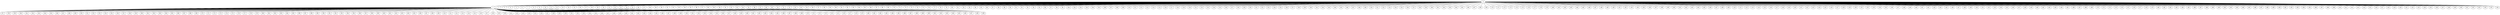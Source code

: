 
graph graphname {
    0 -- 1
0 -- 2
0 -- 3
0 -- 4
0 -- 5
0 -- 6
0 -- 7
0 -- 8
0 -- 9
0 -- 10
0 -- 11
0 -- 12
0 -- 13
0 -- 14
0 -- 15
0 -- 16
0 -- 17
0 -- 18
0 -- 19
0 -- 20
0 -- 21
0 -- 22
0 -- 23
0 -- 24
0 -- 25
0 -- 26
0 -- 27
0 -- 28
0 -- 29
0 -- 30
0 -- 31
0 -- 32
0 -- 33
0 -- 34
0 -- 35
0 -- 36
0 -- 37
0 -- 38
0 -- 39
0 -- 40
0 -- 41
0 -- 42
0 -- 43
0 -- 44
0 -- 45
0 -- 46
0 -- 47
0 -- 48
0 -- 49
0 -- 50
0 -- 51
0 -- 52
0 -- 53
0 -- 54
0 -- 55
0 -- 56
0 -- 57
0 -- 58
0 -- 59
0 -- 60
0 -- 61
0 -- 62
0 -- 63
0 -- 64
0 -- 65
0 -- 66
0 -- 67
0 -- 68
0 -- 69
0 -- 70
0 -- 71
0 -- 72
0 -- 73
0 -- 74
0 -- 75
0 -- 76
0 -- 77
0 -- 78
0 -- 79
0 -- 80
0 -- 81
0 -- 82
0 -- 83
0 -- 84
0 -- 85
0 -- 86
0 -- 87
0 -- 88
0 -- 89
0 -- 90
0 -- 91
0 -- 92
0 -- 93
0 -- 94
0 -- 95
0 -- 96
0 -- 97
0 -- 98
0 -- 99
0 -- 100
0 -- 101
0 -- 102
0 -- 103
0 -- 104
0 -- 105
0 -- 106
0 -- 107
0 -- 108
0 -- 109
0 -- 110
0 -- 111
0 -- 112
0 -- 113
0 -- 114
0 -- 115
0 -- 116
0 -- 117
0 -- 118
0 -- 119
0 -- 120
0 -- 121
0 -- 122
0 -- 123
0 -- 124
0 -- 125
0 -- 126
0 -- 127
0 -- 128
0 -- 129
0 -- 130
0 -- 131
0 -- 132
0 -- 133
0 -- 134
0 -- 135
0 -- 136
0 -- 137
0 -- 138
0 -- 139
0 -- 140
0 -- 141
0 -- 142
0 -- 143
0 -- 144
0 -- 145
0 -- 146
0 -- 147
0 -- 148
0 -- 149
0 -- 150
0 -- 151
0 -- 152
0 -- 153
0 -- 154
0 -- 155
0 -- 156
0 -- 157
0 -- 158
0 -- 159
0 -- 160
0 -- 161
0 -- 162
0 -- 163
0 -- 164
0 -- 165
0 -- 166
0 -- 167
0 -- 168
0 -- 169
0 -- 170
0 -- 171
0 -- 172
0 -- 173
0 -- 174
0 -- 175
0 -- 176
0 -- 177
0 -- 178
0 -- 179
0 -- 180
0 -- 181
0 -- 182
0 -- 183
0 -- 184
0 -- 185
0 -- 186
0 -- 187
0 -- 188
0 -- 189
0 -- 190
0 -- 191
0 -- 192
0 -- 193
0 -- 194
0 -- 195
0 -- 196
0 -- 197
0 -- 198
0 -- 199
0 -- 200
0 -- 201
0 -- 202
0 -- 203
0 -- 204
0 -- 205
0 -- 206
0 -- 207
0 -- 208
0 -- 209
0 -- 210
0 -- 211
0 -- 212
0 -- 213
0 -- 214
0 -- 215
0 -- 216
0 -- 217
0 -- 218
0 -- 219
0 -- 220
0 -- 221
0 -- 222
0 -- 223
0 -- 224
0 -- 225
0 -- 226
0 -- 227
0 -- 228
0 -- 229
0 -- 230
0 -- 231
0 -- 232
0 -- 233
0 -- 234
0 -- 235
0 -- 236
0 -- 237
0 -- 238
0 -- 239
0 -- 240
0 -- 241
0 -- 242
0 -- 243
0 -- 244
0 -- 245
0 -- 246
0 -- 247
0 -- 248
0 -- 249
0 -- 250
0 -- 251
0 -- 252
0 -- 253
0 -- 254
0 -- 255
0 -- 256
0 -- 257
0 -- 258
0 -- 259
0 -- 260
0 -- 261
0 -- 262
0 -- 263
0 -- 264
0 -- 265
0 -- 266
0 -- 267
0 -- 268
0 -- 269
0 -- 270
0 -- 271
0 -- 272
0 -- 273
0 -- 274
0 -- 275
0 -- 276
0 -- 277
0 -- 278
0 -- 279
0 -- 280
0 -- 281
0 -- 282
0 -- 283
0 -- 284
0 -- 285
0 -- 286
0 -- 287
0 -- 288
0 -- 289
0 -- 290
0 -- 291
0 -- 292
0 -- 293
0 -- 294
0 -- 295
0 -- 296
0 -- 297
0 -- 298
0 -- 299
0 -- 300
0 -- 301
0 -- 302
0 -- 303
0 -- 304
0 -- 305
0 -- 306
0 -- 307
0 -- 308
0 -- 309
0 -- 310
0 -- 311
0 -- 312
0 -- 313
0 -- 314
0 -- 315
0 -- 316
0 -- 317
0 -- 318
0 -- 319
0 -- 320
0 -- 321
0 -- 322
0 -- 323
0 -- 324
0 -- 325
0 -- 326
0 -- 327
0 -- 328
0 -- 329
0 -- 330
0 -- 331
0 -- 332
0 -- 333
0 -- 334
0 -- 335
0 -- 336
1 -- 337
1 -- 338
1 -- 339
1 -- 340
1 -- 341
1 -- 342
1 -- 343
1 -- 344
1 -- 345
1 -- 346
1 -- 347
1 -- 348
1 -- 349
1 -- 350
1 -- 351
1 -- 352
1 -- 353
1 -- 354
1 -- 355
1 -- 356
1 -- 357
1 -- 358
1 -- 359
1 -- 360
1 -- 361
1 -- 362
1 -- 363
1 -- 364
1 -- 365
1 -- 366
1 -- 367
1 -- 368
1 -- 369
1 -- 370
1 -- 371
1 -- 372
1 -- 373
1 -- 374
1 -- 375
1 -- 376
1 -- 377
1 -- 378
1 -- 379
1 -- 380
1 -- 381
1 -- 382
1 -- 383
1 -- 384
1 -- 385
1 -- 386
1 -- 387
1 -- 388
1 -- 389
1 -- 390
1 -- 391
1 -- 392
1 -- 393
1 -- 394
1 -- 395
1 -- 396
1 -- 397
1 -- 398
1 -- 399
1 -- 400
1 -- 401
1 -- 402
1 -- 403
1 -- 404
1 -- 405
1 -- 406
1 -- 407
1 -- 408
1 -- 409
1 -- 410
1 -- 411
1 -- 412
1 -- 413
1 -- 414
1 -- 415
1 -- 416
1 -- 417
1 -- 418
1 -- 419
1 -- 420
1 -- 421
1 -- 422
1 -- 423
1 -- 424
1 -- 425
1 -- 426
1 -- 427
1 -- 428
1 -- 429
1 -- 430
1 -- 431
1 -- 432
1 -- 433
1 -- 434
1 -- 435
1 -- 436
1 -- 437
1 -- 438
1 -- 439
1 -- 440
1 -- 441
1 -- 442
1 -- 443
1 -- 444
1 -- 445
1 -- 446
1 -- 447
1 -- 448
1 -- 449
1 -- 450
1 -- 451
1 -- 452
1 -- 453
1 -- 454
1 -- 455
1 -- 456
1 -- 457
1 -- 458
1 -- 459
1 -- 460
1 -- 461
1 -- 462
1 -- 463
1 -- 464
1 -- 465
1 -- 466
1 -- 467
1 -- 468
1 -- 469
1 -- 470
1 -- 471
1 -- 472
1 -- 473
1 -- 474
1 -- 475
1 -- 476
1 -- 477
1 -- 478
1 -- 479
1 -- 480
1 -- 481
1 -- 482
1 -- 483
1 -- 484
1 -- 485
1 -- 486
1 -- 487
1 -- 488
1 -- 489
1 -- 490
1 -- 491
1 -- 492
1 -- 493
1 -- 494
1 -- 495
1 -- 496
1 -- 497
1 -- 498
1 -- 499

}
